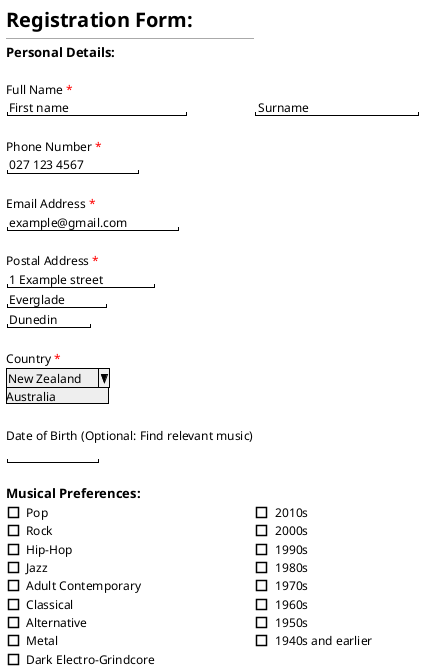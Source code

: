 @startsalt  
{
<size:20><b>Registration Form:
--
<size:13><b>Personal Details:
.
Full Name <color:red>*</color>
"First name            "|"Surname             "
.
Phone Number <color:red>*</color>
"027 123 4567    "
.
Email Address <color:red>*</color>
"example@gmail.com    "
.
Postal Address <color:red>*</color>
"1 Example street  "
"Everglade   "
"Dunedin   "
.
Country <color:red>*</color>
^New Zealand^^Australia^
.
.
Date of Birth (Optional: Find relevant music)
"           "
.
<size:13><b>Musical Preferences:
[]Pop | []2010s
[]Rock|[]2000s
[]Hip-Hop|[]1990s
[]Jazz|[]1980s
[]Adult Contemporary|[]1970s
[]Classical|[]1960s
[]Alternative|[]1950s
[]Metal|[]1940s and earlier
[]Dark Electro-Grindcore


}
@endsalt
